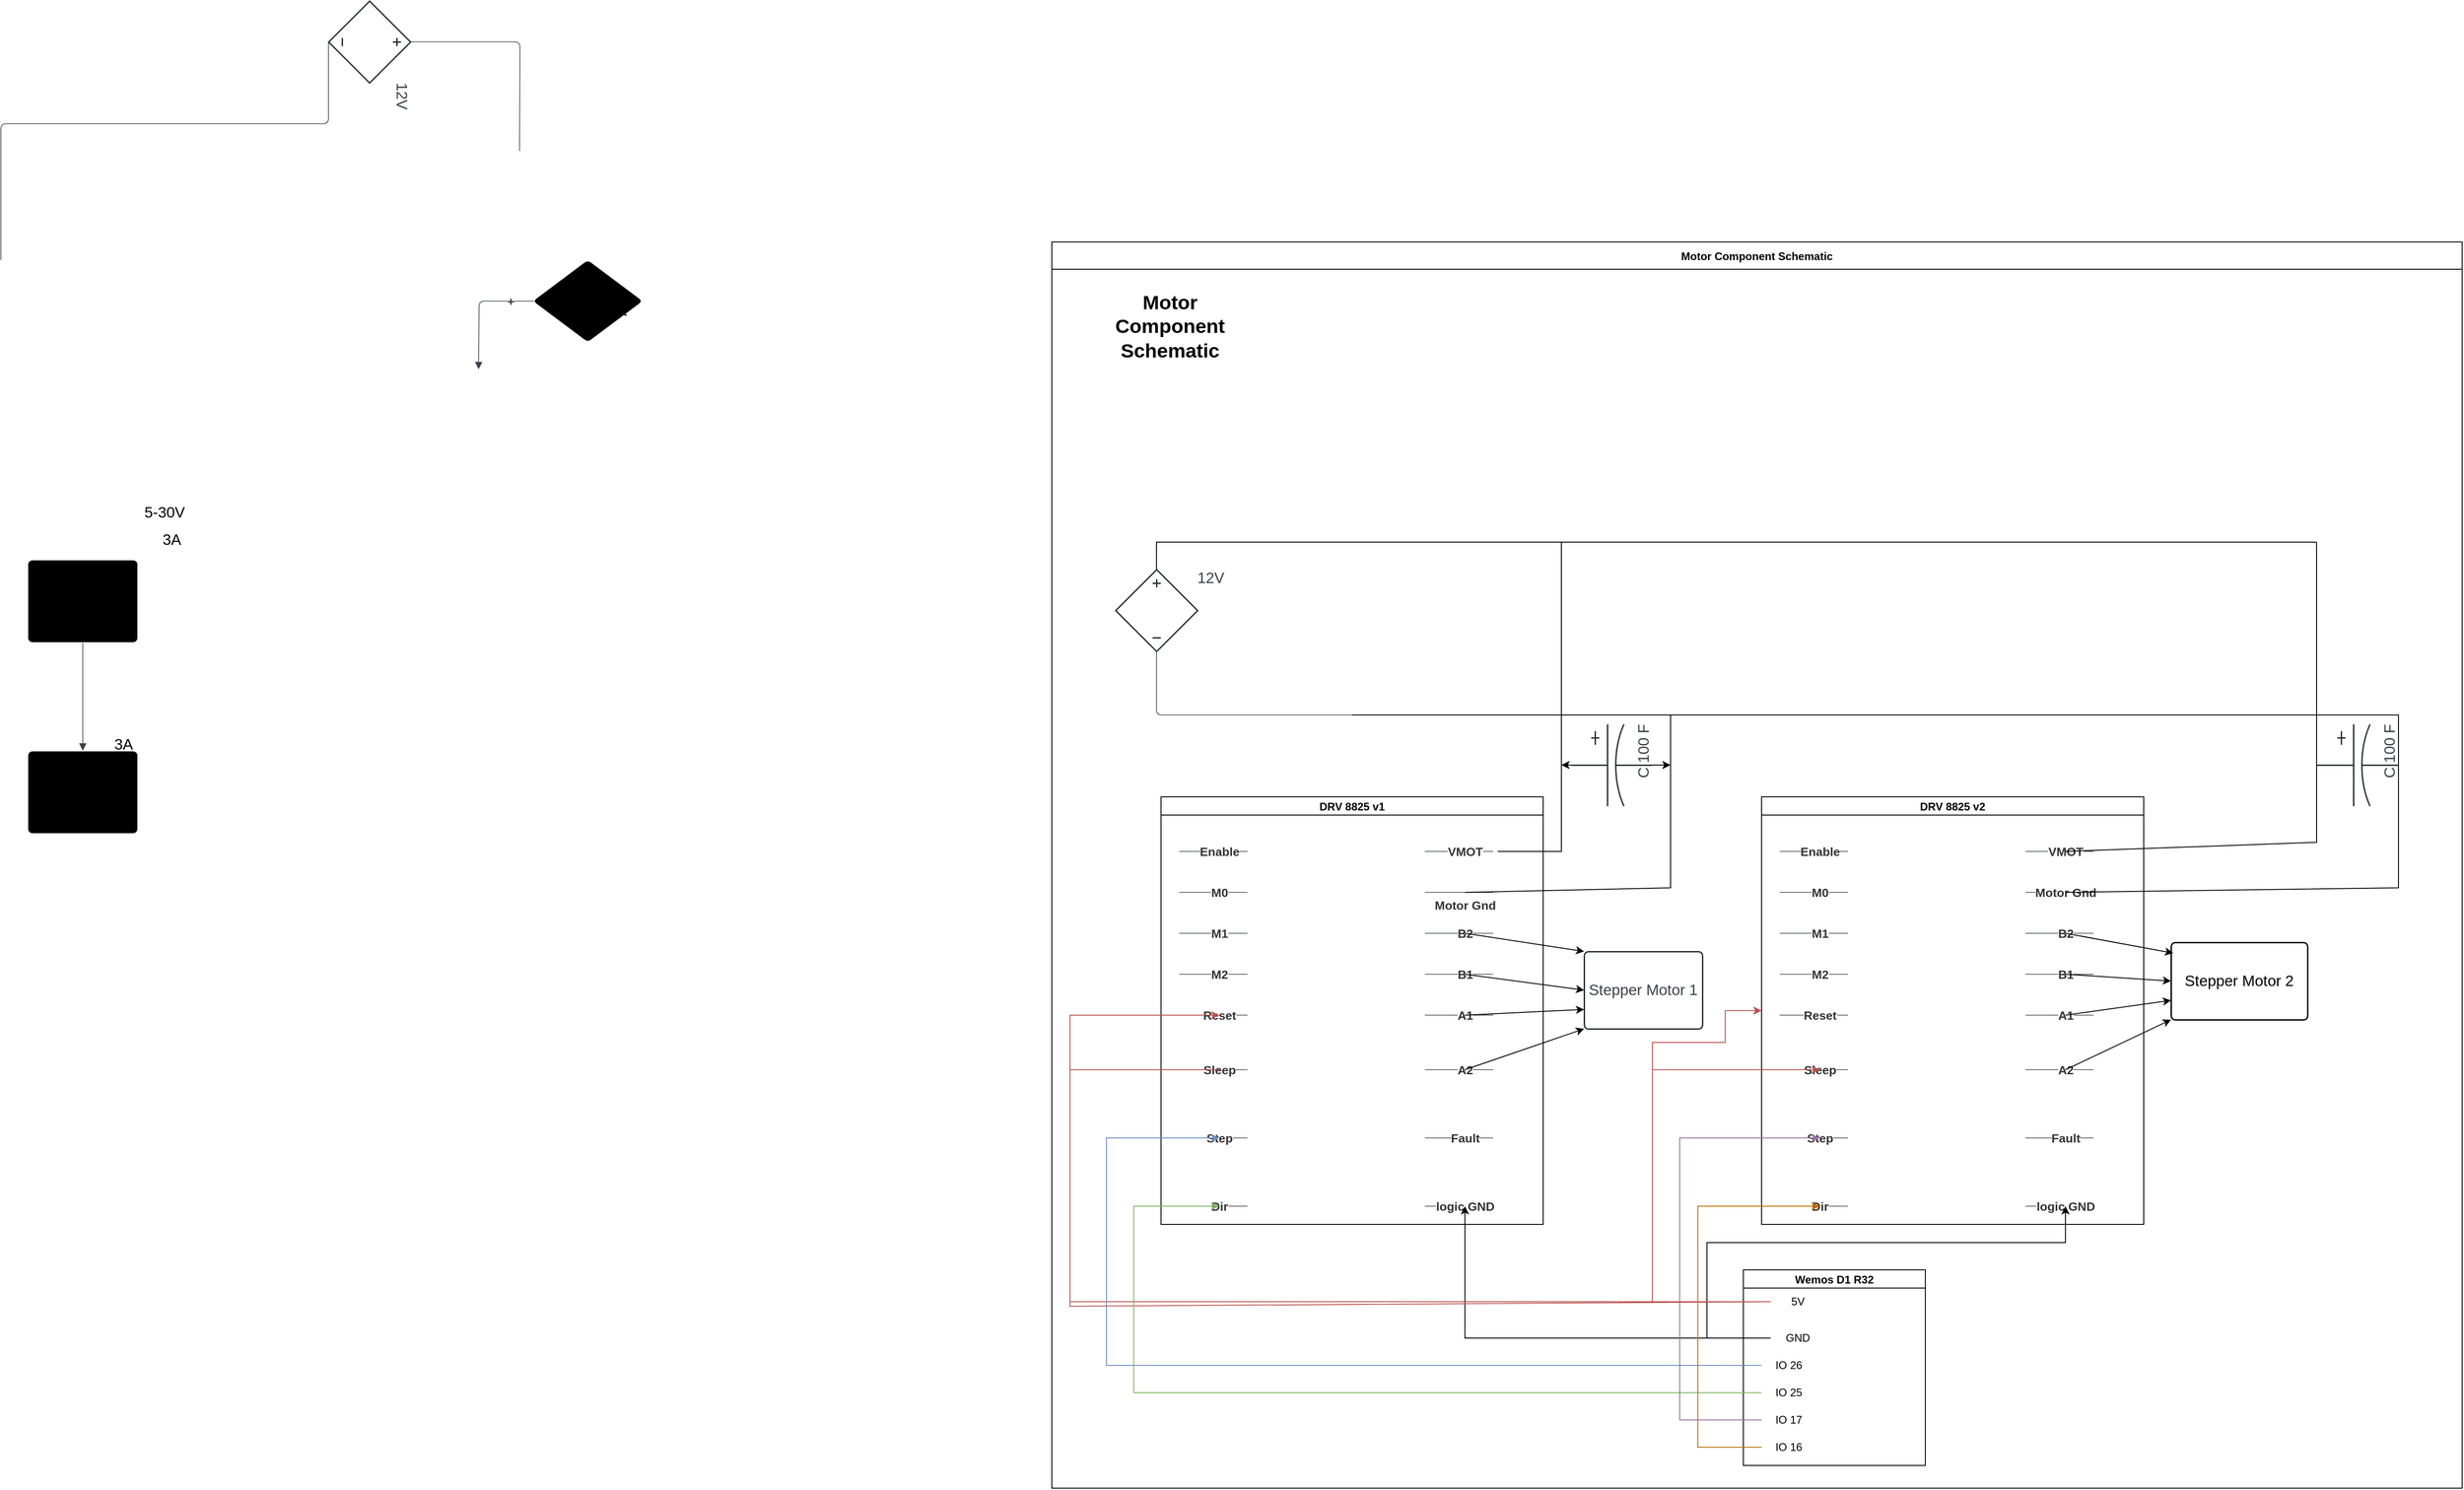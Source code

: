 <mxfile version="24.7.7">
  <diagram name="Page-1" id="7f8eeRSNO61apV8C3hmS">
    <mxGraphModel dx="2868" dy="2590" grid="1" gridSize="10" guides="1" tooltips="1" connect="1" arrows="1" fold="1" page="1" pageScale="1" pageWidth="850" pageHeight="1100" math="0" shadow="0">
      <root>
        <mxCell id="0" />
        <mxCell id="1" parent="0" />
        <mxCell id="pym4YxWfksxZp7_tP3VW-1" value="" style="html=1;overflow=block;blockSpacing=1;whiteSpace=wrap;container=1;pointerEvents=0;collapsible=0;recursiveResize=0;fontSize=13;spacing=0;strokeColor=#unset;fillOpacity=0;rounded=1;absoluteArcSize=1;arcSize=9;fillColor=#000000;strokeWidth=NaN;lucidId=iUW3VaTIrjWA;" vertex="1" parent="1">
          <mxGeometry x="210" y="60" width="405" height="585" as="geometry" />
        </mxCell>
        <mxCell id="pym4YxWfksxZp7_tP3VW-6" value="" style="html=1;overflow=block;blockSpacing=1;whiteSpace=wrap;container=1;pointerEvents=0;collapsible=0;recursiveResize=0;fontSize=13;spacing=0;strokeColor=#unset;fillOpacity=0;rounded=1;absoluteArcSize=1;arcSize=9;fillColor=#000000;strokeWidth=NaN;lucidId=OZW3.HnNA~cp;" vertex="1" parent="1">
          <mxGeometry x="285" y="-240" width="240" height="180" as="geometry" />
        </mxCell>
        <mxCell id="pym4YxWfksxZp7_tP3VW-11" value="USB out" style="html=1;overflow=block;blockSpacing=1;whiteSpace=wrap;fontSize=16.7;spacing=9;strokeColor=#unset;rounded=1;absoluteArcSize=1;arcSize=9;fillColor=#unset;strokeWidth=NaN;lucidId=c0W3wsjAhdEk;" vertex="1" parent="1">
          <mxGeometry x="345" y="-150" width="120" height="90" as="geometry" />
        </mxCell>
        <mxCell id="pym4YxWfksxZp7_tP3VW-12" value="USB C in" style="html=1;overflow=block;blockSpacing=1;whiteSpace=wrap;fontSize=16.7;spacing=9;strokeColor=#unset;rounded=1;absoluteArcSize=1;arcSize=9;fillColor=#unset;strokeWidth=NaN;lucidId=k0W3NZzNgOkv;" vertex="1" parent="1">
          <mxGeometry x="345" y="60" width="120" height="90" as="geometry" />
        </mxCell>
        <mxCell id="pym4YxWfksxZp7_tP3VW-13" value="" style="html=1;jettySize=18;whiteSpace=wrap;fontSize=13;strokeColor=#3a414a;strokeOpacity=100;strokeWidth=0.8;rounded=1;arcSize=12;edgeStyle=orthogonalEdgeStyle;startArrow=none;endArrow=block;endFill=1;exitX=0.5;exitY=1.008;exitPerimeter=0;entryX=0.5;entryY=-0.008;entryPerimeter=0;lucidId=B0W3lepa0Lg6;" edge="1" parent="1" source="pym4YxWfksxZp7_tP3VW-11" target="pym4YxWfksxZp7_tP3VW-12">
          <mxGeometry width="100" height="100" relative="1" as="geometry">
            <Array as="points" />
          </mxGeometry>
        </mxCell>
        <mxCell id="pym4YxWfksxZp7_tP3VW-14" value="" style="html=1;jettySize=18;whiteSpace=wrap;fontSize=13;strokeColor=#3a414a;strokeOpacity=100;strokeWidth=0.8;rounded=1;arcSize=12;edgeStyle=orthogonalEdgeStyle;startArrow=none;endArrow=none;exitX=0.5;exitY=1;exitPerimeter=0;lucidId=90W3UFExJlwN;" edge="1" parent="1" source="pym4YxWfksxZp7_tP3VW-19">
          <mxGeometry width="100" height="100" relative="1" as="geometry">
            <Array as="points">
              <mxPoint x="315" y="-630" />
            </Array>
            <mxPoint x="315" y="-480" as="targetPoint" />
          </mxGeometry>
        </mxCell>
        <mxCell id="pym4YxWfksxZp7_tP3VW-15" value="3A" style="html=1;overflow=block;blockSpacing=1;whiteSpace=wrap;fontSize=16.7;spacing=3.8;strokeOpacity=0;fillOpacity=0;rounded=1;absoluteArcSize=1;arcSize=9;fillColor=#ffffff;strokeWidth=NaN;lucidId=hJX3t6NJ~GrT;" vertex="1" parent="1">
          <mxGeometry x="360" y="30" width="180" height="45" as="geometry" />
        </mxCell>
        <mxCell id="pym4YxWfksxZp7_tP3VW-16" value="5-30V" style="html=1;overflow=block;blockSpacing=1;whiteSpace=wrap;fontSize=16.7;spacing=3.8;strokeOpacity=0;fillOpacity=0;rounded=1;absoluteArcSize=1;arcSize=9;fillColor=#ffffff;strokeWidth=NaN;lucidId=JJX3UnNWW3nY;" vertex="1" parent="1">
          <mxGeometry x="405" y="-225" width="180" height="45" as="geometry" />
        </mxCell>
        <mxCell id="pym4YxWfksxZp7_tP3VW-17" value="3A" style="html=1;overflow=block;blockSpacing=1;whiteSpace=wrap;fontSize=16.7;spacing=3.8;strokeOpacity=0;fillOpacity=0;rounded=1;absoluteArcSize=1;arcSize=9;fillColor=#ffffff;strokeWidth=NaN;lucidId=WJX3MksgSoWo;" vertex="1" parent="1">
          <mxGeometry x="413" y="-195" width="180" height="45" as="geometry" />
        </mxCell>
        <mxCell id="pym4YxWfksxZp7_tP3VW-18" value="" style="html=1;jettySize=18;whiteSpace=wrap;fontSize=13;strokeColor=#3a414a;strokeOpacity=100;strokeWidth=0.8;rounded=1;arcSize=12;edgeStyle=orthogonalEdgeStyle;startArrow=none;endArrow=none;exitX=0.5;exitY=0;exitPerimeter=0;lucidId=~0W3Ct3SU_Aw;" edge="1" parent="1" source="pym4YxWfksxZp7_tP3VW-19">
          <mxGeometry width="100" height="100" relative="1" as="geometry">
            <Array as="points" />
            <mxPoint x="885" y="-600" as="targetPoint" />
          </mxGeometry>
        </mxCell>
        <mxCell id="pym4YxWfksxZp7_tP3VW-19" value="12V" style="html=1;overflow=block;blockSpacing=1;whiteSpace=wrap;shape=mxgraph.electrical.signal_sources.dependent_source_3;verticalLabelPosition=middle;align=left;verticalAlign=top;labelPosition=right;fontSize=16.7;fontColor=#3a414a;spacing=0;strokeColor=#282c33;strokeOpacity=100;fillOpacity=100;rounded=1;absoluteArcSize=1;arcSize=9;rotation=90;fillColor=#ffffff;strokeWidth=1.5;lucidId=ARX3QMTHyp3W;" vertex="1" parent="1">
          <mxGeometry x="675" y="-765" width="90" height="90" as="geometry" />
        </mxCell>
        <mxCell id="pym4YxWfksxZp7_tP3VW-91" value="Motor Component" style="html=1;overflow=block;blockSpacing=1;whiteSpace=wrap;rhombus;fontSize=16.7;spacing=3.8;strokeColor=#unset;rounded=1;absoluteArcSize=1;arcSize=9;fillColor=#unset;strokeWidth=NaN;lucidId=XgY3gFaL9hOD;" vertex="1" parent="1">
          <mxGeometry x="900" y="-480" width="120" height="90" as="geometry" />
        </mxCell>
        <mxCell id="pym4YxWfksxZp7_tP3VW-92" value="" style="html=1;jettySize=18;whiteSpace=wrap;fontSize=13;strokeColor=#3a414a;strokeOpacity=100;strokeWidth=0.8;rounded=1;arcSize=12;edgeStyle=orthogonalEdgeStyle;startArrow=none;endArrow=block;endFill=1;exitX=0.012;exitY=0.5;exitPerimeter=0;lucidId=ojY3kj80l0Xm;" edge="1" parent="1" source="pym4YxWfksxZp7_tP3VW-91">
          <mxGeometry width="100" height="100" relative="1" as="geometry">
            <Array as="points" />
            <mxPoint x="840" y="-360" as="targetPoint" />
          </mxGeometry>
        </mxCell>
        <mxCell id="pym4YxWfksxZp7_tP3VW-93" value="+" style="text;html=1;resizable=0;labelBackgroundColor=default;align=center;verticalAlign=middle;fontStyle=1;fontColor=#333333;fontSize=13.3;" vertex="1" parent="pym4YxWfksxZp7_tP3VW-92">
          <mxGeometry x="-0.612" relative="1" as="geometry" />
        </mxCell>
        <mxCell id="pym4YxWfksxZp7_tP3VW-138" value="Motor Component Schematic" style="swimlane;startSize=30;swimlaneHead=1;noLabel=0;verticalAlign=middle;labelBackgroundColor=none;" vertex="1" parent="1">
          <mxGeometry x="1470" y="-500" width="1550" height="1370" as="geometry">
            <mxRectangle x="1430" y="-500" width="220" height="40" as="alternateBounds" />
          </mxGeometry>
        </mxCell>
        <mxCell id="pym4YxWfksxZp7_tP3VW-97" value="DRV 8825 v1" style="swimlane;startSize=20;" vertex="1" parent="pym4YxWfksxZp7_tP3VW-138">
          <mxGeometry x="120" y="610" width="420" height="470" as="geometry">
            <mxRectangle x="490" y="680" width="100" height="40" as="alternateBounds" />
          </mxGeometry>
        </mxCell>
        <mxCell id="pym4YxWfksxZp7_tP3VW-27" value="" style="html=1;jettySize=18;whiteSpace=wrap;fontSize=13;strokeColor=#3a414a;strokeOpacity=100;strokeWidth=0.8;rounded=1;arcSize=12;edgeStyle=orthogonalEdgeStyle;startArrow=none;endArrow=none;lucidId=ucY3mJvDZ3Nv;" edge="1" parent="pym4YxWfksxZp7_tP3VW-97">
          <mxGeometry width="100" height="100" relative="1" as="geometry">
            <Array as="points" />
            <mxPoint x="95" y="60" as="sourcePoint" />
            <mxPoint x="20" y="60" as="targetPoint" />
          </mxGeometry>
        </mxCell>
        <mxCell id="pym4YxWfksxZp7_tP3VW-28" value="Enable" style="text;html=1;resizable=0;labelBackgroundColor=default;align=center;verticalAlign=middle;fontStyle=1;fontColor=#333333;fontSize=13.3;" vertex="1" parent="pym4YxWfksxZp7_tP3VW-27">
          <mxGeometry x="-0.173" relative="1" as="geometry">
            <mxPoint as="offset" />
          </mxGeometry>
        </mxCell>
        <mxCell id="pym4YxWfksxZp7_tP3VW-29" value="" style="html=1;jettySize=18;whiteSpace=wrap;fontSize=13;strokeColor=#3a414a;strokeOpacity=100;strokeWidth=0.8;rounded=1;arcSize=12;edgeStyle=orthogonalEdgeStyle;startArrow=none;endArrow=none;lucidId=~cY3NGBpno4B;" edge="1" parent="pym4YxWfksxZp7_tP3VW-97">
          <mxGeometry width="100" height="100" relative="1" as="geometry">
            <Array as="points" />
            <mxPoint x="95" y="105" as="sourcePoint" />
            <mxPoint x="20" y="105" as="targetPoint" />
          </mxGeometry>
        </mxCell>
        <mxCell id="pym4YxWfksxZp7_tP3VW-30" value="M0" style="text;html=1;resizable=0;labelBackgroundColor=default;align=center;verticalAlign=middle;fontStyle=1;fontColor=#333333;fontSize=13.3;" vertex="1" parent="pym4YxWfksxZp7_tP3VW-29">
          <mxGeometry x="-0.173" relative="1" as="geometry">
            <mxPoint as="offset" />
          </mxGeometry>
        </mxCell>
        <mxCell id="pym4YxWfksxZp7_tP3VW-31" value="" style="html=1;jettySize=18;whiteSpace=wrap;fontSize=13;strokeColor=#3a414a;strokeOpacity=100;strokeWidth=0.8;rounded=1;arcSize=12;edgeStyle=orthogonalEdgeStyle;startArrow=none;endArrow=none;lucidId=ddY3imBptLGA;" edge="1" parent="pym4YxWfksxZp7_tP3VW-97">
          <mxGeometry width="100" height="100" relative="1" as="geometry">
            <Array as="points" />
            <mxPoint x="95" y="150" as="sourcePoint" />
            <mxPoint x="20" y="150" as="targetPoint" />
          </mxGeometry>
        </mxCell>
        <mxCell id="pym4YxWfksxZp7_tP3VW-32" value="M1" style="text;html=1;resizable=0;labelBackgroundColor=default;align=center;verticalAlign=middle;fontStyle=1;fontColor=#333333;fontSize=13.3;" vertex="1" parent="pym4YxWfksxZp7_tP3VW-31">
          <mxGeometry x="-0.173" relative="1" as="geometry">
            <mxPoint as="offset" />
          </mxGeometry>
        </mxCell>
        <mxCell id="pym4YxWfksxZp7_tP3VW-33" value="" style="html=1;jettySize=18;whiteSpace=wrap;fontSize=13;strokeColor=#3a414a;strokeOpacity=100;strokeWidth=0.8;rounded=1;arcSize=12;edgeStyle=orthogonalEdgeStyle;startArrow=none;endArrow=none;lucidId=odY3B1r..Krc;" edge="1" parent="pym4YxWfksxZp7_tP3VW-97">
          <mxGeometry width="100" height="100" relative="1" as="geometry">
            <Array as="points" />
            <mxPoint x="95" y="195" as="sourcePoint" />
            <mxPoint x="20" y="195" as="targetPoint" />
          </mxGeometry>
        </mxCell>
        <mxCell id="pym4YxWfksxZp7_tP3VW-34" value="M2" style="text;html=1;resizable=0;labelBackgroundColor=default;align=center;verticalAlign=middle;fontStyle=1;fontColor=#333333;fontSize=13.3;" vertex="1" parent="pym4YxWfksxZp7_tP3VW-33">
          <mxGeometry x="-0.173" relative="1" as="geometry">
            <mxPoint as="offset" />
          </mxGeometry>
        </mxCell>
        <mxCell id="pym4YxWfksxZp7_tP3VW-35" value="" style="html=1;jettySize=18;whiteSpace=wrap;fontSize=13;strokeColor=#3a414a;strokeOpacity=100;strokeWidth=0.8;rounded=1;arcSize=12;edgeStyle=orthogonalEdgeStyle;startArrow=none;endArrow=none;lucidId=qdY3grdjKxWu;" edge="1" parent="pym4YxWfksxZp7_tP3VW-97">
          <mxGeometry width="100" height="100" relative="1" as="geometry">
            <Array as="points" />
            <mxPoint x="95" y="240" as="sourcePoint" />
            <mxPoint x="20" y="240" as="targetPoint" />
          </mxGeometry>
        </mxCell>
        <mxCell id="pym4YxWfksxZp7_tP3VW-36" value="Reset" style="text;html=1;resizable=0;labelBackgroundColor=default;align=center;verticalAlign=middle;fontStyle=1;fontColor=#333333;fontSize=13.3;" vertex="1" parent="pym4YxWfksxZp7_tP3VW-35">
          <mxGeometry x="-0.173" relative="1" as="geometry">
            <mxPoint as="offset" />
          </mxGeometry>
        </mxCell>
        <mxCell id="pym4YxWfksxZp7_tP3VW-37" value="" style="html=1;jettySize=18;whiteSpace=wrap;fontSize=13;strokeColor=#3a414a;strokeOpacity=100;strokeWidth=0.8;rounded=1;arcSize=12;edgeStyle=orthogonalEdgeStyle;startArrow=none;endArrow=none;lucidId=sdY3.HNj6rKa;" edge="1" parent="pym4YxWfksxZp7_tP3VW-97">
          <mxGeometry width="100" height="100" relative="1" as="geometry">
            <Array as="points" />
            <mxPoint x="95" y="300" as="sourcePoint" />
            <mxPoint x="20" y="300" as="targetPoint" />
          </mxGeometry>
        </mxCell>
        <mxCell id="pym4YxWfksxZp7_tP3VW-38" value="Sleep" style="text;html=1;resizable=0;labelBackgroundColor=default;align=center;verticalAlign=middle;fontStyle=1;fontColor=#333333;fontSize=13.3;" vertex="1" parent="pym4YxWfksxZp7_tP3VW-37">
          <mxGeometry x="-0.173" relative="1" as="geometry">
            <mxPoint as="offset" />
          </mxGeometry>
        </mxCell>
        <mxCell id="pym4YxWfksxZp7_tP3VW-39" value="" style="html=1;jettySize=18;whiteSpace=wrap;fontSize=13;strokeColor=#3a414a;strokeOpacity=100;strokeWidth=0.8;rounded=1;arcSize=12;edgeStyle=orthogonalEdgeStyle;startArrow=none;endArrow=none;lucidId=ydY3kjrEk9Y1;" edge="1" parent="pym4YxWfksxZp7_tP3VW-97">
          <mxGeometry width="100" height="100" relative="1" as="geometry">
            <Array as="points" />
            <mxPoint x="95" y="375" as="sourcePoint" />
            <mxPoint x="20" y="375" as="targetPoint" />
          </mxGeometry>
        </mxCell>
        <mxCell id="pym4YxWfksxZp7_tP3VW-40" value="Step" style="text;html=1;resizable=0;labelBackgroundColor=default;align=center;verticalAlign=middle;fontStyle=1;fontColor=#333333;fontSize=13.3;" vertex="1" parent="pym4YxWfksxZp7_tP3VW-39">
          <mxGeometry x="-0.173" relative="1" as="geometry">
            <mxPoint as="offset" />
          </mxGeometry>
        </mxCell>
        <mxCell id="pym4YxWfksxZp7_tP3VW-41" value="" style="html=1;jettySize=18;whiteSpace=wrap;fontSize=13;strokeColor=#3a414a;strokeOpacity=100;strokeWidth=0.8;rounded=1;arcSize=12;edgeStyle=orthogonalEdgeStyle;startArrow=none;endArrow=none;lucidId=BdY3i.5ItI6B;" edge="1" parent="pym4YxWfksxZp7_tP3VW-97">
          <mxGeometry width="100" height="100" relative="1" as="geometry">
            <Array as="points" />
            <mxPoint x="95" y="450" as="sourcePoint" />
            <mxPoint x="20" y="450" as="targetPoint" />
          </mxGeometry>
        </mxCell>
        <mxCell id="pym4YxWfksxZp7_tP3VW-42" value="Dir" style="text;html=1;resizable=0;labelBackgroundColor=default;align=center;verticalAlign=middle;fontStyle=1;fontColor=#333333;fontSize=13.3;" vertex="1" parent="pym4YxWfksxZp7_tP3VW-41">
          <mxGeometry x="-0.173" relative="1" as="geometry">
            <mxPoint as="offset" />
          </mxGeometry>
        </mxCell>
        <mxCell id="pym4YxWfksxZp7_tP3VW-43" value="" style="html=1;jettySize=18;whiteSpace=wrap;fontSize=13;strokeColor=#3a414a;strokeOpacity=100;strokeWidth=0.8;rounded=1;arcSize=12;edgeStyle=orthogonalEdgeStyle;startArrow=none;endArrow=none;lucidId=SdY3vMm.1YsY;" edge="1" parent="pym4YxWfksxZp7_tP3VW-97">
          <mxGeometry width="100" height="100" relative="1" as="geometry">
            <Array as="points" />
            <mxPoint x="365" y="60" as="sourcePoint" />
            <mxPoint x="290" y="60" as="targetPoint" />
          </mxGeometry>
        </mxCell>
        <mxCell id="pym4YxWfksxZp7_tP3VW-44" value="VMOT" style="text;html=1;resizable=0;labelBackgroundColor=default;align=center;verticalAlign=middle;fontStyle=1;fontColor=#333333;fontSize=13.3;" vertex="1" parent="pym4YxWfksxZp7_tP3VW-43">
          <mxGeometry x="-0.173" relative="1" as="geometry">
            <mxPoint as="offset" />
          </mxGeometry>
        </mxCell>
        <mxCell id="pym4YxWfksxZp7_tP3VW-45" value="" style="html=1;jettySize=18;whiteSpace=wrap;fontSize=13;strokeColor=#3a414a;strokeOpacity=100;strokeWidth=0.8;rounded=1;arcSize=12;edgeStyle=orthogonalEdgeStyle;startArrow=none;endArrow=none;lucidId=SdY3_CNYKk1w;" edge="1" parent="pym4YxWfksxZp7_tP3VW-97">
          <mxGeometry width="100" height="100" relative="1" as="geometry">
            <Array as="points" />
            <mxPoint x="365" y="105" as="sourcePoint" />
            <mxPoint x="290" y="105" as="targetPoint" />
          </mxGeometry>
        </mxCell>
        <mxCell id="pym4YxWfksxZp7_tP3VW-46" value="Motor Gnd" style="text;html=1;resizable=0;labelBackgroundColor=default;align=center;verticalAlign=top;fontStyle=1;fontColor=#333333;fontSize=13.3;" vertex="1" parent="pym4YxWfksxZp7_tP3VW-45">
          <mxGeometry x="-0.173" relative="1" as="geometry">
            <mxPoint as="offset" />
          </mxGeometry>
        </mxCell>
        <mxCell id="pym4YxWfksxZp7_tP3VW-47" value="" style="html=1;jettySize=18;whiteSpace=wrap;fontSize=13;strokeColor=#3a414a;strokeOpacity=100;strokeWidth=0.8;rounded=1;arcSize=12;edgeStyle=orthogonalEdgeStyle;startArrow=none;endArrow=none;lucidId=SdY35.Cq0KX-;" edge="1" parent="pym4YxWfksxZp7_tP3VW-97">
          <mxGeometry width="100" height="100" relative="1" as="geometry">
            <Array as="points" />
            <mxPoint x="365" y="150" as="sourcePoint" />
            <mxPoint x="290" y="150" as="targetPoint" />
          </mxGeometry>
        </mxCell>
        <mxCell id="pym4YxWfksxZp7_tP3VW-48" value="B2" style="text;html=1;resizable=0;labelBackgroundColor=default;align=center;verticalAlign=middle;fontStyle=1;fontColor=#333333;fontSize=13.3;" vertex="1" parent="pym4YxWfksxZp7_tP3VW-47">
          <mxGeometry x="-0.173" relative="1" as="geometry">
            <mxPoint as="offset" />
          </mxGeometry>
        </mxCell>
        <mxCell id="pym4YxWfksxZp7_tP3VW-49" value="" style="html=1;jettySize=18;whiteSpace=wrap;fontSize=13;strokeColor=#3a414a;strokeOpacity=100;strokeWidth=0.8;rounded=1;arcSize=12;edgeStyle=orthogonalEdgeStyle;startArrow=none;endArrow=none;lucidId=SdY3~BlzEds2;" edge="1" parent="pym4YxWfksxZp7_tP3VW-97">
          <mxGeometry width="100" height="100" relative="1" as="geometry">
            <Array as="points" />
            <mxPoint x="365" y="195" as="sourcePoint" />
            <mxPoint x="290" y="195" as="targetPoint" />
          </mxGeometry>
        </mxCell>
        <mxCell id="pym4YxWfksxZp7_tP3VW-50" value="B1" style="text;html=1;resizable=0;labelBackgroundColor=default;align=center;verticalAlign=middle;fontStyle=1;fontColor=#333333;fontSize=13.3;" vertex="1" parent="pym4YxWfksxZp7_tP3VW-49">
          <mxGeometry x="-0.173" relative="1" as="geometry">
            <mxPoint as="offset" />
          </mxGeometry>
        </mxCell>
        <mxCell id="pym4YxWfksxZp7_tP3VW-51" value="" style="html=1;jettySize=18;whiteSpace=wrap;fontSize=13;strokeColor=#3a414a;strokeOpacity=100;strokeWidth=0.8;rounded=1;arcSize=12;edgeStyle=orthogonalEdgeStyle;startArrow=none;endArrow=none;lucidId=SdY30ArI8SJu;" edge="1" parent="pym4YxWfksxZp7_tP3VW-97">
          <mxGeometry width="100" height="100" relative="1" as="geometry">
            <Array as="points" />
            <mxPoint x="365" y="240" as="sourcePoint" />
            <mxPoint x="290" y="240" as="targetPoint" />
          </mxGeometry>
        </mxCell>
        <mxCell id="pym4YxWfksxZp7_tP3VW-52" value="A1" style="text;html=1;resizable=0;labelBackgroundColor=default;align=center;verticalAlign=middle;fontStyle=1;fontColor=#333333;fontSize=13.3;" vertex="1" parent="pym4YxWfksxZp7_tP3VW-51">
          <mxGeometry x="-0.173" relative="1" as="geometry">
            <mxPoint as="offset" />
          </mxGeometry>
        </mxCell>
        <mxCell id="pym4YxWfksxZp7_tP3VW-53" value="" style="html=1;jettySize=18;whiteSpace=wrap;fontSize=13;strokeColor=#3a414a;strokeOpacity=100;strokeWidth=0.8;rounded=1;arcSize=12;edgeStyle=orthogonalEdgeStyle;startArrow=none;endArrow=none;lucidId=SdY3f5CYBzJn;" edge="1" parent="pym4YxWfksxZp7_tP3VW-97">
          <mxGeometry width="100" height="100" relative="1" as="geometry">
            <Array as="points" />
            <mxPoint x="365" y="300" as="sourcePoint" />
            <mxPoint x="290" y="300" as="targetPoint" />
          </mxGeometry>
        </mxCell>
        <mxCell id="pym4YxWfksxZp7_tP3VW-54" value="A2" style="text;html=1;resizable=0;labelBackgroundColor=default;align=center;verticalAlign=middle;fontStyle=1;fontColor=#333333;fontSize=13.3;" vertex="1" parent="pym4YxWfksxZp7_tP3VW-53">
          <mxGeometry x="-0.173" relative="1" as="geometry">
            <mxPoint as="offset" />
          </mxGeometry>
        </mxCell>
        <mxCell id="pym4YxWfksxZp7_tP3VW-55" value="" style="html=1;jettySize=18;whiteSpace=wrap;fontSize=13;strokeColor=#3a414a;strokeOpacity=100;strokeWidth=0.8;rounded=1;arcSize=12;edgeStyle=orthogonalEdgeStyle;startArrow=none;endArrow=none;lucidId=SdY3awZ6CT2i;" edge="1" parent="pym4YxWfksxZp7_tP3VW-97">
          <mxGeometry width="100" height="100" relative="1" as="geometry">
            <Array as="points" />
            <mxPoint x="365" y="375" as="sourcePoint" />
            <mxPoint x="290" y="375" as="targetPoint" />
          </mxGeometry>
        </mxCell>
        <mxCell id="pym4YxWfksxZp7_tP3VW-56" value="Fault" style="text;html=1;resizable=0;labelBackgroundColor=default;align=center;verticalAlign=middle;fontStyle=1;fontColor=#333333;fontSize=13.3;" vertex="1" parent="pym4YxWfksxZp7_tP3VW-55">
          <mxGeometry x="-0.173" relative="1" as="geometry">
            <mxPoint as="offset" />
          </mxGeometry>
        </mxCell>
        <mxCell id="pym4YxWfksxZp7_tP3VW-57" value="" style="html=1;jettySize=18;whiteSpace=wrap;fontSize=13;strokeColor=#3a414a;strokeOpacity=100;strokeWidth=0.8;rounded=1;arcSize=12;edgeStyle=orthogonalEdgeStyle;startArrow=none;endArrow=none;lucidId=SdY3CwZnx.ZL;" edge="1" parent="pym4YxWfksxZp7_tP3VW-97">
          <mxGeometry width="100" height="100" relative="1" as="geometry">
            <Array as="points" />
            <mxPoint x="365" y="450" as="sourcePoint" />
            <mxPoint x="290" y="450" as="targetPoint" />
          </mxGeometry>
        </mxCell>
        <mxCell id="pym4YxWfksxZp7_tP3VW-58" value="logic GND" style="text;html=1;resizable=0;labelBackgroundColor=default;align=center;verticalAlign=middle;fontStyle=1;fontColor=#333333;fontSize=13.3;" vertex="1" parent="pym4YxWfksxZp7_tP3VW-57">
          <mxGeometry x="-0.173" relative="1" as="geometry">
            <mxPoint as="offset" />
          </mxGeometry>
        </mxCell>
        <mxCell id="pym4YxWfksxZp7_tP3VW-151" value="" style="endArrow=none;html=1;rounded=0;" edge="1" parent="pym4YxWfksxZp7_tP3VW-97">
          <mxGeometry width="50" height="50" relative="1" as="geometry">
            <mxPoint x="370" y="60" as="sourcePoint" />
            <mxPoint x="440" y="-280" as="targetPoint" />
            <Array as="points">
              <mxPoint x="440" y="60" />
              <mxPoint x="440" y="-100" />
            </Array>
          </mxGeometry>
        </mxCell>
        <mxCell id="pym4YxWfksxZp7_tP3VW-103" value="DRV 8825 v2" style="swimlane;startSize=20;" vertex="1" parent="pym4YxWfksxZp7_tP3VW-138">
          <mxGeometry x="780" y="610" width="420" height="470" as="geometry">
            <mxRectangle x="690" y="630" width="100" height="40" as="alternateBounds" />
          </mxGeometry>
        </mxCell>
        <mxCell id="pym4YxWfksxZp7_tP3VW-104" value="" style="html=1;jettySize=18;whiteSpace=wrap;fontSize=13;strokeColor=#3a414a;strokeOpacity=100;strokeWidth=0.8;rounded=1;arcSize=12;edgeStyle=orthogonalEdgeStyle;startArrow=none;endArrow=none;lucidId=ucY3mJvDZ3Nv;" edge="1" parent="pym4YxWfksxZp7_tP3VW-103">
          <mxGeometry width="100" height="100" relative="1" as="geometry">
            <Array as="points" />
            <mxPoint x="95" y="60" as="sourcePoint" />
            <mxPoint x="20" y="60" as="targetPoint" />
          </mxGeometry>
        </mxCell>
        <mxCell id="pym4YxWfksxZp7_tP3VW-105" value="Enable" style="text;html=1;resizable=0;labelBackgroundColor=default;align=center;verticalAlign=middle;fontStyle=1;fontColor=#333333;fontSize=13.3;" vertex="1" parent="pym4YxWfksxZp7_tP3VW-104">
          <mxGeometry x="-0.173" relative="1" as="geometry">
            <mxPoint as="offset" />
          </mxGeometry>
        </mxCell>
        <mxCell id="pym4YxWfksxZp7_tP3VW-106" value="" style="html=1;jettySize=18;whiteSpace=wrap;fontSize=13;strokeColor=#3a414a;strokeOpacity=100;strokeWidth=0.8;rounded=1;arcSize=12;edgeStyle=orthogonalEdgeStyle;startArrow=none;endArrow=none;lucidId=~cY3NGBpno4B;" edge="1" parent="pym4YxWfksxZp7_tP3VW-103">
          <mxGeometry width="100" height="100" relative="1" as="geometry">
            <Array as="points" />
            <mxPoint x="95" y="105" as="sourcePoint" />
            <mxPoint x="20" y="105" as="targetPoint" />
          </mxGeometry>
        </mxCell>
        <mxCell id="pym4YxWfksxZp7_tP3VW-107" value="M0" style="text;html=1;resizable=0;labelBackgroundColor=default;align=center;verticalAlign=middle;fontStyle=1;fontColor=#333333;fontSize=13.3;" vertex="1" parent="pym4YxWfksxZp7_tP3VW-106">
          <mxGeometry x="-0.173" relative="1" as="geometry">
            <mxPoint as="offset" />
          </mxGeometry>
        </mxCell>
        <mxCell id="pym4YxWfksxZp7_tP3VW-108" value="" style="html=1;jettySize=18;whiteSpace=wrap;fontSize=13;strokeColor=#3a414a;strokeOpacity=100;strokeWidth=0.8;rounded=1;arcSize=12;edgeStyle=orthogonalEdgeStyle;startArrow=none;endArrow=none;lucidId=ddY3imBptLGA;" edge="1" parent="pym4YxWfksxZp7_tP3VW-103">
          <mxGeometry width="100" height="100" relative="1" as="geometry">
            <Array as="points" />
            <mxPoint x="95" y="150" as="sourcePoint" />
            <mxPoint x="20" y="150" as="targetPoint" />
          </mxGeometry>
        </mxCell>
        <mxCell id="pym4YxWfksxZp7_tP3VW-109" value="M1" style="text;html=1;resizable=0;labelBackgroundColor=default;align=center;verticalAlign=middle;fontStyle=1;fontColor=#333333;fontSize=13.3;" vertex="1" parent="pym4YxWfksxZp7_tP3VW-108">
          <mxGeometry x="-0.173" relative="1" as="geometry">
            <mxPoint as="offset" />
          </mxGeometry>
        </mxCell>
        <mxCell id="pym4YxWfksxZp7_tP3VW-110" value="" style="html=1;jettySize=18;whiteSpace=wrap;fontSize=13;strokeColor=#3a414a;strokeOpacity=100;strokeWidth=0.8;rounded=1;arcSize=12;edgeStyle=orthogonalEdgeStyle;startArrow=none;endArrow=none;lucidId=odY3B1r..Krc;" edge="1" parent="pym4YxWfksxZp7_tP3VW-103">
          <mxGeometry width="100" height="100" relative="1" as="geometry">
            <Array as="points" />
            <mxPoint x="95" y="195" as="sourcePoint" />
            <mxPoint x="20" y="195" as="targetPoint" />
          </mxGeometry>
        </mxCell>
        <mxCell id="pym4YxWfksxZp7_tP3VW-111" value="M2" style="text;html=1;resizable=0;labelBackgroundColor=default;align=center;verticalAlign=middle;fontStyle=1;fontColor=#333333;fontSize=13.3;" vertex="1" parent="pym4YxWfksxZp7_tP3VW-110">
          <mxGeometry x="-0.173" relative="1" as="geometry">
            <mxPoint as="offset" />
          </mxGeometry>
        </mxCell>
        <mxCell id="pym4YxWfksxZp7_tP3VW-112" value="" style="html=1;jettySize=18;whiteSpace=wrap;fontSize=13;strokeColor=#3a414a;strokeOpacity=100;strokeWidth=0.8;rounded=1;arcSize=12;edgeStyle=orthogonalEdgeStyle;startArrow=none;endArrow=none;lucidId=qdY3grdjKxWu;" edge="1" parent="pym4YxWfksxZp7_tP3VW-103">
          <mxGeometry width="100" height="100" relative="1" as="geometry">
            <Array as="points" />
            <mxPoint x="95" y="240" as="sourcePoint" />
            <mxPoint x="20" y="240" as="targetPoint" />
          </mxGeometry>
        </mxCell>
        <mxCell id="pym4YxWfksxZp7_tP3VW-113" value="Reset" style="text;html=1;resizable=0;labelBackgroundColor=default;align=center;verticalAlign=middle;fontStyle=1;fontColor=#333333;fontSize=13.3;" vertex="1" parent="pym4YxWfksxZp7_tP3VW-112">
          <mxGeometry x="-0.173" relative="1" as="geometry">
            <mxPoint as="offset" />
          </mxGeometry>
        </mxCell>
        <mxCell id="pym4YxWfksxZp7_tP3VW-114" value="" style="html=1;jettySize=18;whiteSpace=wrap;fontSize=13;strokeColor=#3a414a;strokeOpacity=100;strokeWidth=0.8;rounded=1;arcSize=12;edgeStyle=orthogonalEdgeStyle;startArrow=none;endArrow=none;lucidId=sdY3.HNj6rKa;" edge="1" parent="pym4YxWfksxZp7_tP3VW-103">
          <mxGeometry width="100" height="100" relative="1" as="geometry">
            <Array as="points" />
            <mxPoint x="95" y="300" as="sourcePoint" />
            <mxPoint x="20" y="300" as="targetPoint" />
          </mxGeometry>
        </mxCell>
        <mxCell id="pym4YxWfksxZp7_tP3VW-115" value="Sleep" style="text;html=1;resizable=0;labelBackgroundColor=default;align=center;verticalAlign=middle;fontStyle=1;fontColor=#333333;fontSize=13.3;" vertex="1" parent="pym4YxWfksxZp7_tP3VW-114">
          <mxGeometry x="-0.173" relative="1" as="geometry">
            <mxPoint as="offset" />
          </mxGeometry>
        </mxCell>
        <mxCell id="pym4YxWfksxZp7_tP3VW-116" value="" style="html=1;jettySize=18;whiteSpace=wrap;fontSize=13;strokeColor=#3a414a;strokeOpacity=100;strokeWidth=0.8;rounded=1;arcSize=12;edgeStyle=orthogonalEdgeStyle;startArrow=none;endArrow=none;lucidId=ydY3kjrEk9Y1;" edge="1" parent="pym4YxWfksxZp7_tP3VW-103">
          <mxGeometry width="100" height="100" relative="1" as="geometry">
            <Array as="points" />
            <mxPoint x="95" y="375" as="sourcePoint" />
            <mxPoint x="20" y="375" as="targetPoint" />
          </mxGeometry>
        </mxCell>
        <mxCell id="pym4YxWfksxZp7_tP3VW-117" value="Step" style="text;html=1;resizable=0;labelBackgroundColor=default;align=center;verticalAlign=middle;fontStyle=1;fontColor=#333333;fontSize=13.3;" vertex="1" parent="pym4YxWfksxZp7_tP3VW-116">
          <mxGeometry x="-0.173" relative="1" as="geometry">
            <mxPoint as="offset" />
          </mxGeometry>
        </mxCell>
        <mxCell id="pym4YxWfksxZp7_tP3VW-118" value="" style="html=1;jettySize=18;whiteSpace=wrap;fontSize=13;strokeColor=#3a414a;strokeOpacity=100;strokeWidth=0.8;rounded=1;arcSize=12;edgeStyle=orthogonalEdgeStyle;startArrow=none;endArrow=none;lucidId=BdY3i.5ItI6B;" edge="1" parent="pym4YxWfksxZp7_tP3VW-103">
          <mxGeometry width="100" height="100" relative="1" as="geometry">
            <Array as="points" />
            <mxPoint x="95" y="450" as="sourcePoint" />
            <mxPoint x="20" y="450" as="targetPoint" />
          </mxGeometry>
        </mxCell>
        <mxCell id="pym4YxWfksxZp7_tP3VW-119" value="Dir" style="text;html=1;resizable=0;labelBackgroundColor=default;align=center;verticalAlign=middle;fontStyle=1;fontColor=#333333;fontSize=13.3;" vertex="1" parent="pym4YxWfksxZp7_tP3VW-118">
          <mxGeometry x="-0.173" relative="1" as="geometry">
            <mxPoint as="offset" />
          </mxGeometry>
        </mxCell>
        <mxCell id="pym4YxWfksxZp7_tP3VW-120" value="" style="html=1;jettySize=18;whiteSpace=wrap;fontSize=13;strokeColor=#3a414a;strokeOpacity=100;strokeWidth=0.8;rounded=1;arcSize=12;edgeStyle=orthogonalEdgeStyle;startArrow=none;endArrow=none;lucidId=SdY3vMm.1YsY;" edge="1" parent="pym4YxWfksxZp7_tP3VW-103">
          <mxGeometry width="100" height="100" relative="1" as="geometry">
            <Array as="points" />
            <mxPoint x="365" y="60" as="sourcePoint" />
            <mxPoint x="290" y="60" as="targetPoint" />
          </mxGeometry>
        </mxCell>
        <mxCell id="pym4YxWfksxZp7_tP3VW-121" value="VMOT" style="text;html=1;resizable=0;labelBackgroundColor=default;align=center;verticalAlign=middle;fontStyle=1;fontColor=#333333;fontSize=13.3;" vertex="1" parent="pym4YxWfksxZp7_tP3VW-120">
          <mxGeometry x="-0.173" relative="1" as="geometry">
            <mxPoint as="offset" />
          </mxGeometry>
        </mxCell>
        <mxCell id="pym4YxWfksxZp7_tP3VW-122" value="" style="html=1;jettySize=18;whiteSpace=wrap;fontSize=13;strokeColor=#3a414a;strokeOpacity=100;strokeWidth=0.8;rounded=1;arcSize=12;edgeStyle=orthogonalEdgeStyle;startArrow=none;endArrow=none;lucidId=SdY3_CNYKk1w;" edge="1" parent="pym4YxWfksxZp7_tP3VW-103">
          <mxGeometry width="100" height="100" relative="1" as="geometry">
            <Array as="points" />
            <mxPoint x="365" y="105" as="sourcePoint" />
            <mxPoint x="290" y="105" as="targetPoint" />
          </mxGeometry>
        </mxCell>
        <mxCell id="pym4YxWfksxZp7_tP3VW-123" value="Motor Gnd" style="text;html=1;resizable=0;labelBackgroundColor=default;align=center;verticalAlign=middle;fontStyle=1;fontColor=#333333;fontSize=13.3;" vertex="1" parent="pym4YxWfksxZp7_tP3VW-122">
          <mxGeometry x="-0.173" relative="1" as="geometry">
            <mxPoint as="offset" />
          </mxGeometry>
        </mxCell>
        <mxCell id="pym4YxWfksxZp7_tP3VW-124" value="" style="html=1;jettySize=18;whiteSpace=wrap;fontSize=13;strokeColor=#3a414a;strokeOpacity=100;strokeWidth=0.8;rounded=1;arcSize=12;edgeStyle=orthogonalEdgeStyle;startArrow=none;endArrow=none;lucidId=SdY35.Cq0KX-;" edge="1" parent="pym4YxWfksxZp7_tP3VW-103">
          <mxGeometry width="100" height="100" relative="1" as="geometry">
            <Array as="points" />
            <mxPoint x="365" y="150" as="sourcePoint" />
            <mxPoint x="290" y="150" as="targetPoint" />
          </mxGeometry>
        </mxCell>
        <mxCell id="pym4YxWfksxZp7_tP3VW-125" value="B2" style="text;html=1;resizable=0;labelBackgroundColor=default;align=center;verticalAlign=middle;fontStyle=1;fontColor=#333333;fontSize=13.3;" vertex="1" parent="pym4YxWfksxZp7_tP3VW-124">
          <mxGeometry x="-0.173" relative="1" as="geometry">
            <mxPoint as="offset" />
          </mxGeometry>
        </mxCell>
        <mxCell id="pym4YxWfksxZp7_tP3VW-126" value="" style="html=1;jettySize=18;whiteSpace=wrap;fontSize=13;strokeColor=#3a414a;strokeOpacity=100;strokeWidth=0.8;rounded=1;arcSize=12;edgeStyle=orthogonalEdgeStyle;startArrow=none;endArrow=none;lucidId=SdY3~BlzEds2;" edge="1" parent="pym4YxWfksxZp7_tP3VW-103">
          <mxGeometry width="100" height="100" relative="1" as="geometry">
            <Array as="points" />
            <mxPoint x="365" y="195" as="sourcePoint" />
            <mxPoint x="290" y="195" as="targetPoint" />
          </mxGeometry>
        </mxCell>
        <mxCell id="pym4YxWfksxZp7_tP3VW-127" value="B1" style="text;html=1;resizable=0;labelBackgroundColor=default;align=center;verticalAlign=middle;fontStyle=1;fontColor=#333333;fontSize=13.3;" vertex="1" parent="pym4YxWfksxZp7_tP3VW-126">
          <mxGeometry x="-0.173" relative="1" as="geometry">
            <mxPoint as="offset" />
          </mxGeometry>
        </mxCell>
        <mxCell id="pym4YxWfksxZp7_tP3VW-128" value="" style="html=1;jettySize=18;whiteSpace=wrap;fontSize=13;strokeColor=#3a414a;strokeOpacity=100;strokeWidth=0.8;rounded=1;arcSize=12;edgeStyle=orthogonalEdgeStyle;startArrow=none;endArrow=none;lucidId=SdY30ArI8SJu;" edge="1" parent="pym4YxWfksxZp7_tP3VW-103">
          <mxGeometry width="100" height="100" relative="1" as="geometry">
            <Array as="points" />
            <mxPoint x="365" y="240" as="sourcePoint" />
            <mxPoint x="290" y="240" as="targetPoint" />
          </mxGeometry>
        </mxCell>
        <mxCell id="pym4YxWfksxZp7_tP3VW-129" value="A1" style="text;html=1;resizable=0;labelBackgroundColor=default;align=center;verticalAlign=middle;fontStyle=1;fontColor=#333333;fontSize=13.3;" vertex="1" parent="pym4YxWfksxZp7_tP3VW-128">
          <mxGeometry x="-0.173" relative="1" as="geometry">
            <mxPoint as="offset" />
          </mxGeometry>
        </mxCell>
        <mxCell id="pym4YxWfksxZp7_tP3VW-130" value="" style="html=1;jettySize=18;whiteSpace=wrap;fontSize=13;strokeColor=#3a414a;strokeOpacity=100;strokeWidth=0.8;rounded=1;arcSize=12;edgeStyle=orthogonalEdgeStyle;startArrow=none;endArrow=none;lucidId=SdY3f5CYBzJn;" edge="1" parent="pym4YxWfksxZp7_tP3VW-103">
          <mxGeometry width="100" height="100" relative="1" as="geometry">
            <Array as="points" />
            <mxPoint x="365" y="300" as="sourcePoint" />
            <mxPoint x="290" y="300" as="targetPoint" />
          </mxGeometry>
        </mxCell>
        <mxCell id="pym4YxWfksxZp7_tP3VW-131" value="A2" style="text;html=1;resizable=0;labelBackgroundColor=default;align=center;verticalAlign=middle;fontStyle=1;fontColor=#333333;fontSize=13.3;" vertex="1" parent="pym4YxWfksxZp7_tP3VW-130">
          <mxGeometry x="-0.173" relative="1" as="geometry">
            <mxPoint as="offset" />
          </mxGeometry>
        </mxCell>
        <mxCell id="pym4YxWfksxZp7_tP3VW-132" value="" style="html=1;jettySize=18;whiteSpace=wrap;fontSize=13;strokeColor=#3a414a;strokeOpacity=100;strokeWidth=0.8;rounded=1;arcSize=12;edgeStyle=orthogonalEdgeStyle;startArrow=none;endArrow=none;lucidId=SdY3awZ6CT2i;" edge="1" parent="pym4YxWfksxZp7_tP3VW-103">
          <mxGeometry width="100" height="100" relative="1" as="geometry">
            <Array as="points" />
            <mxPoint x="365" y="375" as="sourcePoint" />
            <mxPoint x="290" y="375" as="targetPoint" />
          </mxGeometry>
        </mxCell>
        <mxCell id="pym4YxWfksxZp7_tP3VW-133" value="Fault" style="text;html=1;resizable=0;labelBackgroundColor=default;align=center;verticalAlign=middle;fontStyle=1;fontColor=#333333;fontSize=13.3;" vertex="1" parent="pym4YxWfksxZp7_tP3VW-132">
          <mxGeometry x="-0.173" relative="1" as="geometry">
            <mxPoint as="offset" />
          </mxGeometry>
        </mxCell>
        <mxCell id="pym4YxWfksxZp7_tP3VW-134" value="" style="html=1;jettySize=18;whiteSpace=wrap;fontSize=13;strokeColor=#3a414a;strokeOpacity=100;strokeWidth=0.8;rounded=1;arcSize=12;edgeStyle=orthogonalEdgeStyle;startArrow=none;endArrow=none;lucidId=SdY3CwZnx.ZL;" edge="1" parent="pym4YxWfksxZp7_tP3VW-103">
          <mxGeometry width="100" height="100" relative="1" as="geometry">
            <Array as="points" />
            <mxPoint x="365" y="450" as="sourcePoint" />
            <mxPoint x="290" y="450" as="targetPoint" />
          </mxGeometry>
        </mxCell>
        <mxCell id="pym4YxWfksxZp7_tP3VW-135" value="logic GND" style="text;html=1;resizable=0;labelBackgroundColor=default;align=center;verticalAlign=middle;fontStyle=1;fontColor=#333333;fontSize=13.3;" vertex="1" parent="pym4YxWfksxZp7_tP3VW-134">
          <mxGeometry x="-0.173" relative="1" as="geometry">
            <mxPoint as="offset" />
          </mxGeometry>
        </mxCell>
        <mxCell id="pym4YxWfksxZp7_tP3VW-9" value="Stepper Motor 1" style="html=1;overflow=block;blockSpacing=1;whiteSpace=wrap;fontSize=16.7;fontColor=#3a414a;spacing=0;strokeColor=#282c33;strokeOpacity=100;fillOpacity=100;rounded=1;absoluteArcSize=1;arcSize=9;fillColor=#ffffff;strokeWidth=1.5;lucidId=7XW37jg4eR_R;" vertex="1" parent="pym4YxWfksxZp7_tP3VW-138">
          <mxGeometry x="585" y="780" width="130" height="85" as="geometry" />
        </mxCell>
        <mxCell id="pym4YxWfksxZp7_tP3VW-10" value="Stepper Motor 2" style="html=1;overflow=block;blockSpacing=1;whiteSpace=wrap;fontSize=16.7;spacing=0;strokeOpacity=100;fillOpacity=100;rounded=1;absoluteArcSize=1;arcSize=9;strokeWidth=1.5;lucidId=VYW3DMlK4Zh3;" vertex="1" parent="pym4YxWfksxZp7_tP3VW-138">
          <mxGeometry x="1230" y="770" width="150" height="85" as="geometry" />
        </mxCell>
        <mxCell id="pym4YxWfksxZp7_tP3VW-26" value="Motor Component Schematic" style="html=1;overflow=block;blockSpacing=1;whiteSpace=wrap;fontSize=21.7;fontStyle=1;spacing=3.8;strokeOpacity=0;fillOpacity=0;rounded=1;absoluteArcSize=1;arcSize=9;strokeWidth=NaN;lucidId=Z~X3ldeMIyZf;" vertex="1" parent="pym4YxWfksxZp7_tP3VW-138">
          <mxGeometry x="40" y="50" width="180" height="86" as="geometry" />
        </mxCell>
        <mxCell id="pym4YxWfksxZp7_tP3VW-23" value="12V" style="html=1;overflow=block;blockSpacing=1;whiteSpace=wrap;shape=mxgraph.electrical.signal_sources.dependent_source_3;verticalLabelPosition=middle;align=left;verticalAlign=top;labelPosition=right;fontSize=16.7;fontColor=#3a414a;spacing=0;strokeColor=#282c33;strokeOpacity=100;fillOpacity=100;rounded=1;absoluteArcSize=1;arcSize=9;fillColor=#ffffff;strokeWidth=1.5;lucidId=8.X3.qdhrX1-;" vertex="1" parent="pym4YxWfksxZp7_tP3VW-138">
          <mxGeometry x="70" y="360" width="90" height="90" as="geometry" />
        </mxCell>
        <mxCell id="pym4YxWfksxZp7_tP3VW-20" value="" style="html=1;jettySize=18;whiteSpace=wrap;fontSize=13;strokeColor=#3a414a;strokeOpacity=100;strokeWidth=0.8;rounded=1;arcSize=12;edgeStyle=orthogonalEdgeStyle;startArrow=none;endArrow=none;entryX=0.5;entryY=1;entryPerimeter=0;lucidId=6SX3jnf_Sh.W;" edge="1" parent="pym4YxWfksxZp7_tP3VW-138" target="pym4YxWfksxZp7_tP3VW-23">
          <mxGeometry width="100" height="100" relative="1" as="geometry">
            <Array as="points">
              <mxPoint x="335" y="520" />
              <mxPoint x="115" y="520" />
            </Array>
            <mxPoint x="335" y="520" as="sourcePoint" />
          </mxGeometry>
        </mxCell>
        <mxCell id="pym4YxWfksxZp7_tP3VW-152" value="" style="endArrow=none;html=1;rounded=0;exitX=0.5;exitY=0;exitDx=0;exitDy=0;exitPerimeter=0;" edge="1" parent="pym4YxWfksxZp7_tP3VW-138" source="pym4YxWfksxZp7_tP3VW-23">
          <mxGeometry width="50" height="50" relative="1" as="geometry">
            <mxPoint x="330" y="340" as="sourcePoint" />
            <mxPoint x="1390" y="330" as="targetPoint" />
            <Array as="points">
              <mxPoint x="115" y="330" />
            </Array>
          </mxGeometry>
        </mxCell>
        <mxCell id="pym4YxWfksxZp7_tP3VW-153" value="" style="endArrow=none;html=1;rounded=0;entryX=0;entryY=0;entryDx=0;entryDy=0;" edge="1" parent="pym4YxWfksxZp7_tP3VW-138" target="pym4YxWfksxZp7_tP3VW-123">
          <mxGeometry width="50" height="50" relative="1" as="geometry">
            <mxPoint x="330" y="520" as="sourcePoint" />
            <mxPoint x="1100" y="500" as="targetPoint" />
            <Array as="points">
              <mxPoint x="1480" y="520" />
              <mxPoint x="1480" y="710" />
            </Array>
          </mxGeometry>
        </mxCell>
        <mxCell id="pym4YxWfksxZp7_tP3VW-155" value="" style="endArrow=none;html=1;rounded=0;exitX=0;exitY=0;exitDx=0;exitDy=0;" edge="1" parent="pym4YxWfksxZp7_tP3VW-138" source="pym4YxWfksxZp7_tP3VW-121">
          <mxGeometry width="50" height="50" relative="1" as="geometry">
            <mxPoint x="1380" y="730" as="sourcePoint" />
            <mxPoint x="1390" y="330" as="targetPoint" />
            <Array as="points">
              <mxPoint x="1390" y="660" />
            </Array>
          </mxGeometry>
        </mxCell>
        <mxCell id="pym4YxWfksxZp7_tP3VW-158" value="" style="endArrow=none;html=1;rounded=0;" edge="1" parent="pym4YxWfksxZp7_tP3VW-138" target="pym4YxWfksxZp7_tP3VW-46">
          <mxGeometry width="50" height="50" relative="1" as="geometry">
            <mxPoint x="680" y="520" as="sourcePoint" />
            <mxPoint x="930" y="790" as="targetPoint" />
            <Array as="points">
              <mxPoint x="680" y="710" />
            </Array>
          </mxGeometry>
        </mxCell>
        <mxCell id="pym4YxWfksxZp7_tP3VW-168" style="edgeStyle=orthogonalEdgeStyle;rounded=0;orthogonalLoop=1;jettySize=auto;html=1;exitX=0;exitY=0;exitDx=0;exitDy=0;" edge="1" parent="pym4YxWfksxZp7_tP3VW-138" source="pym4YxWfksxZp7_tP3VW-48" target="pym4YxWfksxZp7_tP3VW-9">
          <mxGeometry relative="1" as="geometry" />
        </mxCell>
        <mxCell id="pym4YxWfksxZp7_tP3VW-169" style="edgeStyle=orthogonalEdgeStyle;rounded=0;orthogonalLoop=1;jettySize=auto;html=1;exitX=0;exitY=0;exitDx=0;exitDy=0;entryX=0;entryY=0.5;entryDx=0;entryDy=0;" edge="1" parent="pym4YxWfksxZp7_tP3VW-138" source="pym4YxWfksxZp7_tP3VW-50" target="pym4YxWfksxZp7_tP3VW-9">
          <mxGeometry relative="1" as="geometry" />
        </mxCell>
        <mxCell id="pym4YxWfksxZp7_tP3VW-170" style="edgeStyle=orthogonalEdgeStyle;rounded=0;orthogonalLoop=1;jettySize=auto;html=1;exitX=0;exitY=0;exitDx=0;exitDy=0;entryX=0;entryY=0.75;entryDx=0;entryDy=0;" edge="1" parent="pym4YxWfksxZp7_tP3VW-138" source="pym4YxWfksxZp7_tP3VW-52" target="pym4YxWfksxZp7_tP3VW-9">
          <mxGeometry relative="1" as="geometry" />
        </mxCell>
        <mxCell id="pym4YxWfksxZp7_tP3VW-171" style="edgeStyle=orthogonalEdgeStyle;rounded=0;orthogonalLoop=1;jettySize=auto;html=1;exitX=0;exitY=0;exitDx=0;exitDy=0;entryX=0;entryY=1;entryDx=0;entryDy=0;" edge="1" parent="pym4YxWfksxZp7_tP3VW-138" source="pym4YxWfksxZp7_tP3VW-54" target="pym4YxWfksxZp7_tP3VW-9">
          <mxGeometry relative="1" as="geometry" />
        </mxCell>
        <mxCell id="pym4YxWfksxZp7_tP3VW-172" style="edgeStyle=orthogonalEdgeStyle;rounded=0;orthogonalLoop=1;jettySize=auto;html=1;exitX=0;exitY=0;exitDx=0;exitDy=0;entryX=0.016;entryY=0.138;entryDx=0;entryDy=0;entryPerimeter=0;" edge="1" parent="pym4YxWfksxZp7_tP3VW-138" source="pym4YxWfksxZp7_tP3VW-125" target="pym4YxWfksxZp7_tP3VW-10">
          <mxGeometry relative="1" as="geometry" />
        </mxCell>
        <mxCell id="pym4YxWfksxZp7_tP3VW-173" style="edgeStyle=orthogonalEdgeStyle;rounded=0;orthogonalLoop=1;jettySize=auto;html=1;exitX=0;exitY=0;exitDx=0;exitDy=0;entryX=0;entryY=0.5;entryDx=0;entryDy=0;" edge="1" parent="pym4YxWfksxZp7_tP3VW-138" source="pym4YxWfksxZp7_tP3VW-127" target="pym4YxWfksxZp7_tP3VW-10">
          <mxGeometry relative="1" as="geometry" />
        </mxCell>
        <mxCell id="pym4YxWfksxZp7_tP3VW-174" style="edgeStyle=orthogonalEdgeStyle;rounded=0;orthogonalLoop=1;jettySize=auto;html=1;exitX=0;exitY=0;exitDx=0;exitDy=0;entryX=0;entryY=0.75;entryDx=0;entryDy=0;" edge="1" parent="pym4YxWfksxZp7_tP3VW-138" source="pym4YxWfksxZp7_tP3VW-129" target="pym4YxWfksxZp7_tP3VW-10">
          <mxGeometry relative="1" as="geometry" />
        </mxCell>
        <mxCell id="pym4YxWfksxZp7_tP3VW-175" style="edgeStyle=orthogonalEdgeStyle;rounded=0;orthogonalLoop=1;jettySize=auto;html=1;exitX=0;exitY=0;exitDx=0;exitDy=0;entryX=0;entryY=1;entryDx=0;entryDy=0;" edge="1" parent="pym4YxWfksxZp7_tP3VW-138" source="pym4YxWfksxZp7_tP3VW-131" target="pym4YxWfksxZp7_tP3VW-10">
          <mxGeometry relative="1" as="geometry" />
        </mxCell>
        <mxCell id="pym4YxWfksxZp7_tP3VW-177" style="edgeStyle=orthogonalEdgeStyle;rounded=0;orthogonalLoop=1;jettySize=auto;html=1;exitX=0;exitY=0.5;exitDx=0;exitDy=0;exitPerimeter=0;" edge="1" parent="pym4YxWfksxZp7_tP3VW-138" source="pym4YxWfksxZp7_tP3VW-176">
          <mxGeometry relative="1" as="geometry">
            <mxPoint x="560" y="574.889" as="targetPoint" />
          </mxGeometry>
        </mxCell>
        <mxCell id="pym4YxWfksxZp7_tP3VW-178" style="edgeStyle=orthogonalEdgeStyle;rounded=0;orthogonalLoop=1;jettySize=auto;html=1;exitX=1;exitY=0.5;exitDx=0;exitDy=0;exitPerimeter=0;" edge="1" parent="pym4YxWfksxZp7_tP3VW-138" source="pym4YxWfksxZp7_tP3VW-176">
          <mxGeometry relative="1" as="geometry">
            <mxPoint x="680" y="574.889" as="targetPoint" />
          </mxGeometry>
        </mxCell>
        <mxCell id="pym4YxWfksxZp7_tP3VW-176" value="C 100 F" style="html=1;overflow=block;blockSpacing=1;whiteSpace=wrap;shape=mxgraph.electrical.capacitors.capacitor_3;fontSize=16.7;fontColor=#3a414a;spacing=0;strokeColor=#282c33;strokeOpacity=100;fillOpacity=100;rounded=1;absoluteArcSize=1;arcSize=9;rotation=0;fillColor=#ffffff;strokeWidth=1.5;lucidId=WVW3wEhzz4Tl;align=right;verticalAlign=bottom;horizontal=0;" vertex="1" parent="pym4YxWfksxZp7_tP3VW-138">
          <mxGeometry x="570" y="530" width="90" height="90" as="geometry" />
        </mxCell>
        <mxCell id="pym4YxWfksxZp7_tP3VW-179" value="C 100 F" style="html=1;overflow=block;blockSpacing=1;whiteSpace=wrap;shape=mxgraph.electrical.capacitors.capacitor_3;fontSize=16.7;fontColor=#3a414a;spacing=0;strokeColor=#282c33;strokeOpacity=100;fillOpacity=100;rounded=1;absoluteArcSize=1;arcSize=9;rotation=0;fillColor=#ffffff;strokeWidth=1.5;lucidId=WVW3wEhzz4Tl;align=right;verticalAlign=bottom;horizontal=0;" vertex="1" parent="pym4YxWfksxZp7_tP3VW-138">
          <mxGeometry x="1390" y="530" width="90" height="90" as="geometry" />
        </mxCell>
        <mxCell id="pym4YxWfksxZp7_tP3VW-181" value="Wemos D1 R32" style="swimlane;startSize=20;" vertex="1" parent="pym4YxWfksxZp7_tP3VW-138">
          <mxGeometry x="760" y="1130" width="200" height="215" as="geometry" />
        </mxCell>
        <mxCell id="pym4YxWfksxZp7_tP3VW-205" value="IO 26" style="text;html=1;align=center;verticalAlign=middle;whiteSpace=wrap;rounded=0;" vertex="1" parent="pym4YxWfksxZp7_tP3VW-181">
          <mxGeometry x="20" y="90" width="60" height="30" as="geometry" />
        </mxCell>
        <mxCell id="pym4YxWfksxZp7_tP3VW-207" value="IO 25" style="text;html=1;align=center;verticalAlign=middle;whiteSpace=wrap;rounded=0;" vertex="1" parent="pym4YxWfksxZp7_tP3VW-181">
          <mxGeometry x="20" y="120" width="60" height="30" as="geometry" />
        </mxCell>
        <mxCell id="pym4YxWfksxZp7_tP3VW-208" value="IO 17" style="text;html=1;align=center;verticalAlign=middle;whiteSpace=wrap;rounded=0;" vertex="1" parent="pym4YxWfksxZp7_tP3VW-181">
          <mxGeometry x="20" y="150" width="60" height="30" as="geometry" />
        </mxCell>
        <mxCell id="pym4YxWfksxZp7_tP3VW-209" value="IO 16" style="text;html=1;align=center;verticalAlign=middle;whiteSpace=wrap;rounded=0;" vertex="1" parent="pym4YxWfksxZp7_tP3VW-181">
          <mxGeometry x="20" y="180" width="60" height="30" as="geometry" />
        </mxCell>
        <mxCell id="pym4YxWfksxZp7_tP3VW-210" value="GND" style="text;html=1;align=center;verticalAlign=middle;whiteSpace=wrap;rounded=0;" vertex="1" parent="pym4YxWfksxZp7_tP3VW-181">
          <mxGeometry x="30" y="60" width="60" height="30" as="geometry" />
        </mxCell>
        <mxCell id="pym4YxWfksxZp7_tP3VW-211" value="5V" style="text;html=1;align=center;verticalAlign=middle;whiteSpace=wrap;rounded=0;" vertex="1" parent="pym4YxWfksxZp7_tP3VW-181">
          <mxGeometry x="30" y="20" width="60" height="30" as="geometry" />
        </mxCell>
        <mxCell id="pym4YxWfksxZp7_tP3VW-212" style="edgeStyle=orthogonalEdgeStyle;rounded=0;orthogonalLoop=1;jettySize=auto;html=1;exitX=0;exitY=0.5;exitDx=0;exitDy=0;entryX=0;entryY=0;entryDx=0;entryDy=0;" edge="1" parent="pym4YxWfksxZp7_tP3VW-138" source="pym4YxWfksxZp7_tP3VW-210" target="pym4YxWfksxZp7_tP3VW-58">
          <mxGeometry relative="1" as="geometry">
            <Array as="points">
              <mxPoint x="454" y="1205" />
            </Array>
          </mxGeometry>
        </mxCell>
        <mxCell id="pym4YxWfksxZp7_tP3VW-213" style="edgeStyle=orthogonalEdgeStyle;rounded=0;orthogonalLoop=1;jettySize=auto;html=1;exitX=0;exitY=0.5;exitDx=0;exitDy=0;entryX=0;entryY=0;entryDx=0;entryDy=0;" edge="1" parent="pym4YxWfksxZp7_tP3VW-138" source="pym4YxWfksxZp7_tP3VW-210" target="pym4YxWfksxZp7_tP3VW-135">
          <mxGeometry relative="1" as="geometry">
            <Array as="points">
              <mxPoint x="720" y="1205" />
              <mxPoint x="720" y="1100" />
              <mxPoint x="1114" y="1100" />
            </Array>
          </mxGeometry>
        </mxCell>
        <mxCell id="pym4YxWfksxZp7_tP3VW-215" style="edgeStyle=orthogonalEdgeStyle;rounded=0;orthogonalLoop=1;jettySize=auto;html=1;exitX=0;exitY=0.5;exitDx=0;exitDy=0;entryX=0;entryY=0;entryDx=0;entryDy=0;fillColor=#f8cecc;strokeColor=#b85450;" edge="1" parent="pym4YxWfksxZp7_tP3VW-138" source="pym4YxWfksxZp7_tP3VW-211" target="pym4YxWfksxZp7_tP3VW-115">
          <mxGeometry relative="1" as="geometry">
            <Array as="points">
              <mxPoint x="660" y="1165" />
              <mxPoint x="660" y="910" />
            </Array>
          </mxGeometry>
        </mxCell>
        <mxCell id="pym4YxWfksxZp7_tP3VW-216" style="edgeStyle=orthogonalEdgeStyle;rounded=0;orthogonalLoop=1;jettySize=auto;html=1;exitX=0;exitY=0.5;exitDx=0;exitDy=0;entryX=0;entryY=0.5;entryDx=0;entryDy=0;fillColor=#f8cecc;strokeColor=#b85450;" edge="1" parent="pym4YxWfksxZp7_tP3VW-138" source="pym4YxWfksxZp7_tP3VW-211" target="pym4YxWfksxZp7_tP3VW-103">
          <mxGeometry relative="1" as="geometry">
            <Array as="points">
              <mxPoint x="660" y="1165" />
              <mxPoint x="660" y="880" />
              <mxPoint x="740" y="880" />
              <mxPoint x="740" y="845" />
            </Array>
          </mxGeometry>
        </mxCell>
        <mxCell id="pym4YxWfksxZp7_tP3VW-218" value="" style="endArrow=none;html=1;rounded=0;entryX=0;entryY=0;entryDx=0;entryDy=0;exitX=0;exitY=0.5;exitDx=0;exitDy=0;fillColor=#f8cecc;strokeColor=#b85450;" edge="1" parent="pym4YxWfksxZp7_tP3VW-138" source="pym4YxWfksxZp7_tP3VW-211" target="pym4YxWfksxZp7_tP3VW-38">
          <mxGeometry width="50" height="50" relative="1" as="geometry">
            <mxPoint x="190" y="1250" as="sourcePoint" />
            <mxPoint x="240" y="1200" as="targetPoint" />
            <Array as="points">
              <mxPoint x="20" y="1170" />
              <mxPoint x="20" y="910" />
            </Array>
          </mxGeometry>
        </mxCell>
        <mxCell id="pym4YxWfksxZp7_tP3VW-220" style="edgeStyle=orthogonalEdgeStyle;rounded=0;orthogonalLoop=1;jettySize=auto;html=1;exitX=0;exitY=0.5;exitDx=0;exitDy=0;entryX=0;entryY=0;entryDx=0;entryDy=0;fillColor=#f8cecc;strokeColor=#b85450;" edge="1" parent="pym4YxWfksxZp7_tP3VW-138" source="pym4YxWfksxZp7_tP3VW-211" target="pym4YxWfksxZp7_tP3VW-36">
          <mxGeometry relative="1" as="geometry">
            <Array as="points">
              <mxPoint x="20" y="1165" />
              <mxPoint x="20" y="850" />
            </Array>
          </mxGeometry>
        </mxCell>
        <mxCell id="pym4YxWfksxZp7_tP3VW-221" style="edgeStyle=orthogonalEdgeStyle;rounded=0;orthogonalLoop=1;jettySize=auto;html=1;exitX=0;exitY=0.5;exitDx=0;exitDy=0;entryX=0;entryY=0;entryDx=0;entryDy=0;fillColor=#dae8fc;strokeColor=#6c8ebf;" edge="1" parent="pym4YxWfksxZp7_tP3VW-138" source="pym4YxWfksxZp7_tP3VW-205" target="pym4YxWfksxZp7_tP3VW-40">
          <mxGeometry relative="1" as="geometry">
            <Array as="points">
              <mxPoint x="60" y="1235" />
              <mxPoint x="60" y="985" />
            </Array>
          </mxGeometry>
        </mxCell>
        <mxCell id="pym4YxWfksxZp7_tP3VW-222" style="edgeStyle=orthogonalEdgeStyle;rounded=0;orthogonalLoop=1;jettySize=auto;html=1;exitX=0;exitY=0.5;exitDx=0;exitDy=0;entryX=0;entryY=0;entryDx=0;entryDy=0;fillColor=#d5e8d4;strokeColor=#82b366;" edge="1" parent="pym4YxWfksxZp7_tP3VW-138" source="pym4YxWfksxZp7_tP3VW-207" target="pym4YxWfksxZp7_tP3VW-42">
          <mxGeometry relative="1" as="geometry">
            <Array as="points">
              <mxPoint x="90" y="1265" />
              <mxPoint x="90" y="1060" />
            </Array>
          </mxGeometry>
        </mxCell>
        <mxCell id="pym4YxWfksxZp7_tP3VW-223" style="edgeStyle=orthogonalEdgeStyle;rounded=0;orthogonalLoop=1;jettySize=auto;html=1;exitX=0;exitY=0.5;exitDx=0;exitDy=0;entryX=0;entryY=0;entryDx=0;entryDy=0;fillColor=#e1d5e7;strokeColor=#9673a6;" edge="1" parent="pym4YxWfksxZp7_tP3VW-138" source="pym4YxWfksxZp7_tP3VW-208" target="pym4YxWfksxZp7_tP3VW-117">
          <mxGeometry relative="1" as="geometry">
            <Array as="points">
              <mxPoint x="690" y="1295" />
              <mxPoint x="690" y="985" />
            </Array>
          </mxGeometry>
        </mxCell>
        <mxCell id="pym4YxWfksxZp7_tP3VW-224" style="edgeStyle=orthogonalEdgeStyle;rounded=0;orthogonalLoop=1;jettySize=auto;html=1;exitX=0;exitY=0.5;exitDx=0;exitDy=0;entryX=0;entryY=0;entryDx=0;entryDy=0;fillColor=#f0a30a;strokeColor=#BD7000;" edge="1" parent="pym4YxWfksxZp7_tP3VW-138" source="pym4YxWfksxZp7_tP3VW-209" target="pym4YxWfksxZp7_tP3VW-119">
          <mxGeometry relative="1" as="geometry">
            <Array as="points">
              <mxPoint x="710" y="1325" />
              <mxPoint x="710" y="1060" />
            </Array>
          </mxGeometry>
        </mxCell>
      </root>
    </mxGraphModel>
  </diagram>
</mxfile>
